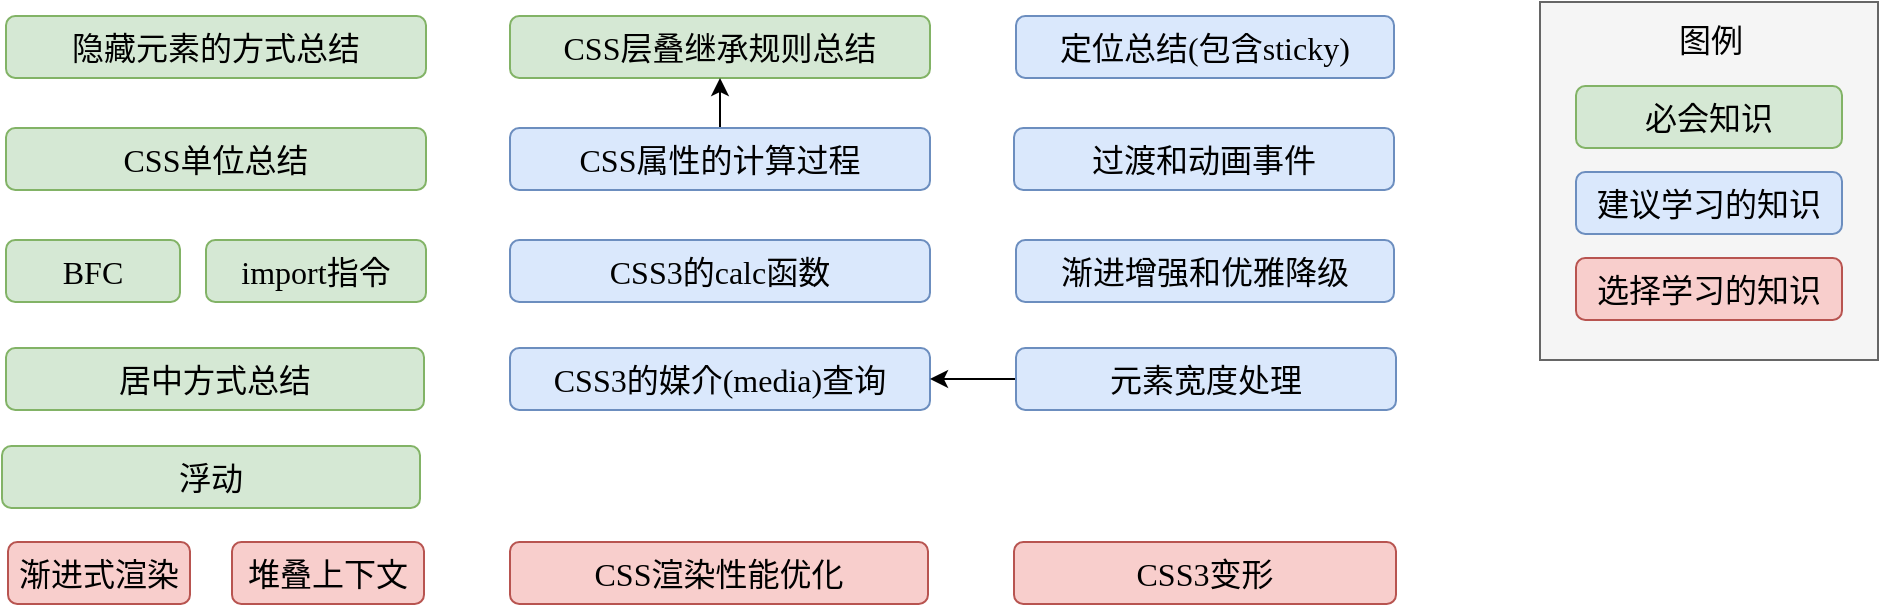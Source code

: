 <mxfile>
    <diagram id="QFoU5hE6jV3CWI5dNyLY" name="第 1 页">
        <mxGraphModel dx="656" dy="405" grid="0" gridSize="10" guides="1" tooltips="1" connect="1" arrows="1" fold="1" page="0" pageScale="1" pageWidth="1654" pageHeight="1169" background="#ffffff" math="0" shadow="0">
            <root>
                <mxCell id="0"/>
                <mxCell id="1" parent="0"/>
                <mxCell id="2" value="隐藏元素的方式总结" style="rounded=1;whiteSpace=wrap;html=1;fillColor=#d5e8d4;strokeColor=#82b366;fontSize=16;fontFamily=Roboto Mono;" parent="1" vertex="1">
                    <mxGeometry x="37" y="98" width="210" height="31" as="geometry"/>
                </mxCell>
                <mxCell id="8" value="堆叠上下文" style="rounded=1;whiteSpace=wrap;html=1;fillColor=#f8cecc;strokeColor=#b85450;fontSize=16;fontFamily=Roboto Mono;" parent="1" vertex="1">
                    <mxGeometry x="150" y="361" width="96" height="31" as="geometry"/>
                </mxCell>
                <mxCell id="15" value="渐进增强和优雅降级" style="rounded=1;whiteSpace=wrap;html=1;fillColor=#dae8fc;strokeColor=#6c8ebf;fontSize=16;fontFamily=Roboto Mono;" parent="1" vertex="1">
                    <mxGeometry x="542" y="210" width="189" height="31" as="geometry"/>
                </mxCell>
                <mxCell id="16" value="渐进式渲染" style="rounded=1;whiteSpace=wrap;html=1;fillColor=#f8cecc;strokeColor=#b85450;fontSize=16;fontFamily=Roboto Mono;" parent="1" vertex="1">
                    <mxGeometry x="38" y="361" width="91" height="31" as="geometry"/>
                </mxCell>
                <mxCell id="17" value="CSS单位总结" style="rounded=1;whiteSpace=wrap;html=1;fillColor=#d5e8d4;strokeColor=#82b366;fontSize=16;fontFamily=Roboto Mono;" parent="1" vertex="1">
                    <mxGeometry x="37" y="154" width="210" height="31" as="geometry"/>
                </mxCell>
                <mxCell id="18" value="import指令" style="rounded=1;whiteSpace=wrap;html=1;fillColor=#d5e8d4;strokeColor=#82b366;fontSize=16;fontFamily=Roboto Mono;" parent="1" vertex="1">
                    <mxGeometry x="137" y="210" width="110" height="31" as="geometry"/>
                </mxCell>
                <mxCell id="19" value="CSS层叠继承规则总结" style="rounded=1;whiteSpace=wrap;html=1;fillColor=#d5e8d4;strokeColor=#82b366;fontSize=16;fontFamily=Roboto Mono;" parent="1" vertex="1">
                    <mxGeometry x="289" y="98" width="210" height="31" as="geometry"/>
                </mxCell>
                <mxCell id="21" style="edgeStyle=orthogonalEdgeStyle;rounded=0;orthogonalLoop=1;jettySize=auto;html=1;entryX=0.5;entryY=1;entryDx=0;entryDy=0;" parent="1" source="20" target="19" edge="1">
                    <mxGeometry relative="1" as="geometry"/>
                </mxCell>
                <mxCell id="20" value="CSS属性的计算过程" style="rounded=1;whiteSpace=wrap;html=1;fillColor=#dae8fc;strokeColor=#6c8ebf;fontSize=16;fontFamily=Roboto Mono;" parent="1" vertex="1">
                    <mxGeometry x="289" y="154" width="210" height="31" as="geometry"/>
                </mxCell>
                <mxCell id="22" value="CSS渲染性能优化" style="rounded=1;whiteSpace=wrap;html=1;fillColor=#f8cecc;strokeColor=#b85450;fontSize=16;fontFamily=Roboto Mono;" parent="1" vertex="1">
                    <mxGeometry x="289" y="361" width="209" height="31" as="geometry"/>
                </mxCell>
                <mxCell id="23" value="CSS3的calc函数" style="rounded=1;whiteSpace=wrap;html=1;fillColor=#dae8fc;strokeColor=#6c8ebf;fontSize=16;fontFamily=Roboto Mono;" parent="1" vertex="1">
                    <mxGeometry x="289" y="210" width="210" height="31" as="geometry"/>
                </mxCell>
                <mxCell id="24" value="BFC" style="rounded=1;whiteSpace=wrap;html=1;fillColor=#d5e8d4;strokeColor=#82b366;fontSize=16;fontFamily=Roboto Mono;" parent="1" vertex="1">
                    <mxGeometry x="37" y="210" width="87" height="31" as="geometry"/>
                </mxCell>
                <mxCell id="25" value="定位总结(包含sticky)" style="rounded=1;whiteSpace=wrap;html=1;fillColor=#dae8fc;strokeColor=#6c8ebf;fontSize=16;fontFamily=Roboto Mono;" parent="1" vertex="1">
                    <mxGeometry x="542" y="98" width="189" height="31" as="geometry"/>
                </mxCell>
                <mxCell id="26" value="居中方式总结" style="rounded=1;whiteSpace=wrap;html=1;fillColor=#d5e8d4;strokeColor=#82b366;fontSize=16;fontFamily=Roboto Mono;" parent="1" vertex="1">
                    <mxGeometry x="37" y="264" width="209" height="31" as="geometry"/>
                </mxCell>
                <mxCell id="27" value="CSS3变形" style="rounded=1;whiteSpace=wrap;html=1;fillColor=#f8cecc;strokeColor=#b85450;fontSize=16;fontFamily=Roboto Mono;" parent="1" vertex="1">
                    <mxGeometry x="541" y="361" width="191" height="31" as="geometry"/>
                </mxCell>
                <mxCell id="28" value="过渡和动画事件" style="rounded=1;whiteSpace=wrap;html=1;fillColor=#dae8fc;strokeColor=#6c8ebf;fontSize=16;fontFamily=Roboto Mono;" parent="1" vertex="1">
                    <mxGeometry x="541" y="154" width="190" height="31" as="geometry"/>
                </mxCell>
                <mxCell id="29" value="CSS3的媒介(media)查询" style="rounded=1;whiteSpace=wrap;html=1;fillColor=#dae8fc;strokeColor=#6c8ebf;fontSize=16;fontFamily=Roboto Mono;" parent="1" vertex="1">
                    <mxGeometry x="289" y="264" width="210" height="31" as="geometry"/>
                </mxCell>
                <mxCell id="36" value="" style="edgeStyle=orthogonalEdgeStyle;rounded=0;orthogonalLoop=1;jettySize=auto;html=1;" parent="1" source="30" target="29" edge="1">
                    <mxGeometry relative="1" as="geometry"/>
                </mxCell>
                <mxCell id="30" value="元素宽度处理" style="rounded=1;whiteSpace=wrap;html=1;fillColor=#dae8fc;strokeColor=#6c8ebf;fontSize=16;fontFamily=Roboto Mono;" parent="1" vertex="1">
                    <mxGeometry x="542" y="264" width="190" height="31" as="geometry"/>
                </mxCell>
                <mxCell id="31" value="" style="rounded=0;whiteSpace=wrap;html=1;fontFamily=Roboto Mono;fontSize=16;fillColor=#f5f5f5;strokeColor=#666666;fontColor=#333333;" parent="1" vertex="1">
                    <mxGeometry x="804" y="91" width="169" height="179" as="geometry"/>
                </mxCell>
                <mxCell id="32" value="图例" style="text;html=1;align=center;verticalAlign=middle;resizable=0;points=[];autosize=1;strokeColor=none;fontSize=16;fontFamily=Roboto Mono;" parent="1" vertex="1">
                    <mxGeometry x="867.5" y="98" width="42" height="23" as="geometry"/>
                </mxCell>
                <mxCell id="33" value="必会知识" style="rounded=1;whiteSpace=wrap;html=1;fillColor=#d5e8d4;strokeColor=#82b366;fontSize=16;fontFamily=Roboto Mono;" parent="1" vertex="1">
                    <mxGeometry x="822" y="133" width="133" height="31" as="geometry"/>
                </mxCell>
                <mxCell id="34" value="建议学习的知识" style="rounded=1;whiteSpace=wrap;html=1;fillColor=#dae8fc;strokeColor=#6c8ebf;fontSize=16;fontFamily=Roboto Mono;" parent="1" vertex="1">
                    <mxGeometry x="822" y="176" width="133" height="31" as="geometry"/>
                </mxCell>
                <mxCell id="35" value="选择学习的知识" style="rounded=1;whiteSpace=wrap;html=1;fillColor=#f8cecc;strokeColor=#b85450;fontSize=16;fontFamily=Roboto Mono;" parent="1" vertex="1">
                    <mxGeometry x="822" y="219" width="133" height="31" as="geometry"/>
                </mxCell>
                <mxCell id="37" value="浮动" style="rounded=1;whiteSpace=wrap;html=1;fillColor=#d5e8d4;strokeColor=#82b366;fontSize=16;fontFamily=Roboto Mono;" parent="1" vertex="1">
                    <mxGeometry x="35" y="313" width="209" height="31" as="geometry"/>
                </mxCell>
            </root>
        </mxGraphModel>
    </diagram>
</mxfile>